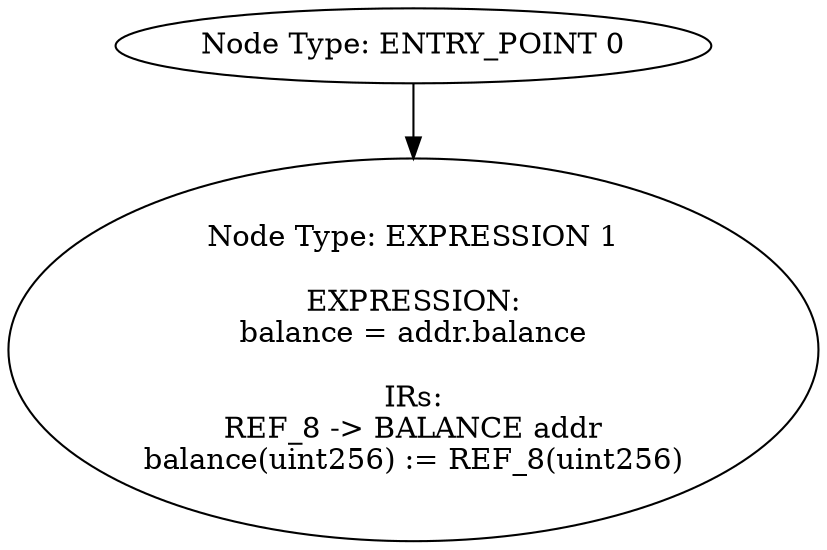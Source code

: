 digraph{
0[label="Node Type: ENTRY_POINT 0
"];
0->1;
1[label="Node Type: EXPRESSION 1

EXPRESSION:
balance = addr.balance

IRs:
REF_8 -> BALANCE addr
balance(uint256) := REF_8(uint256)"];
}
